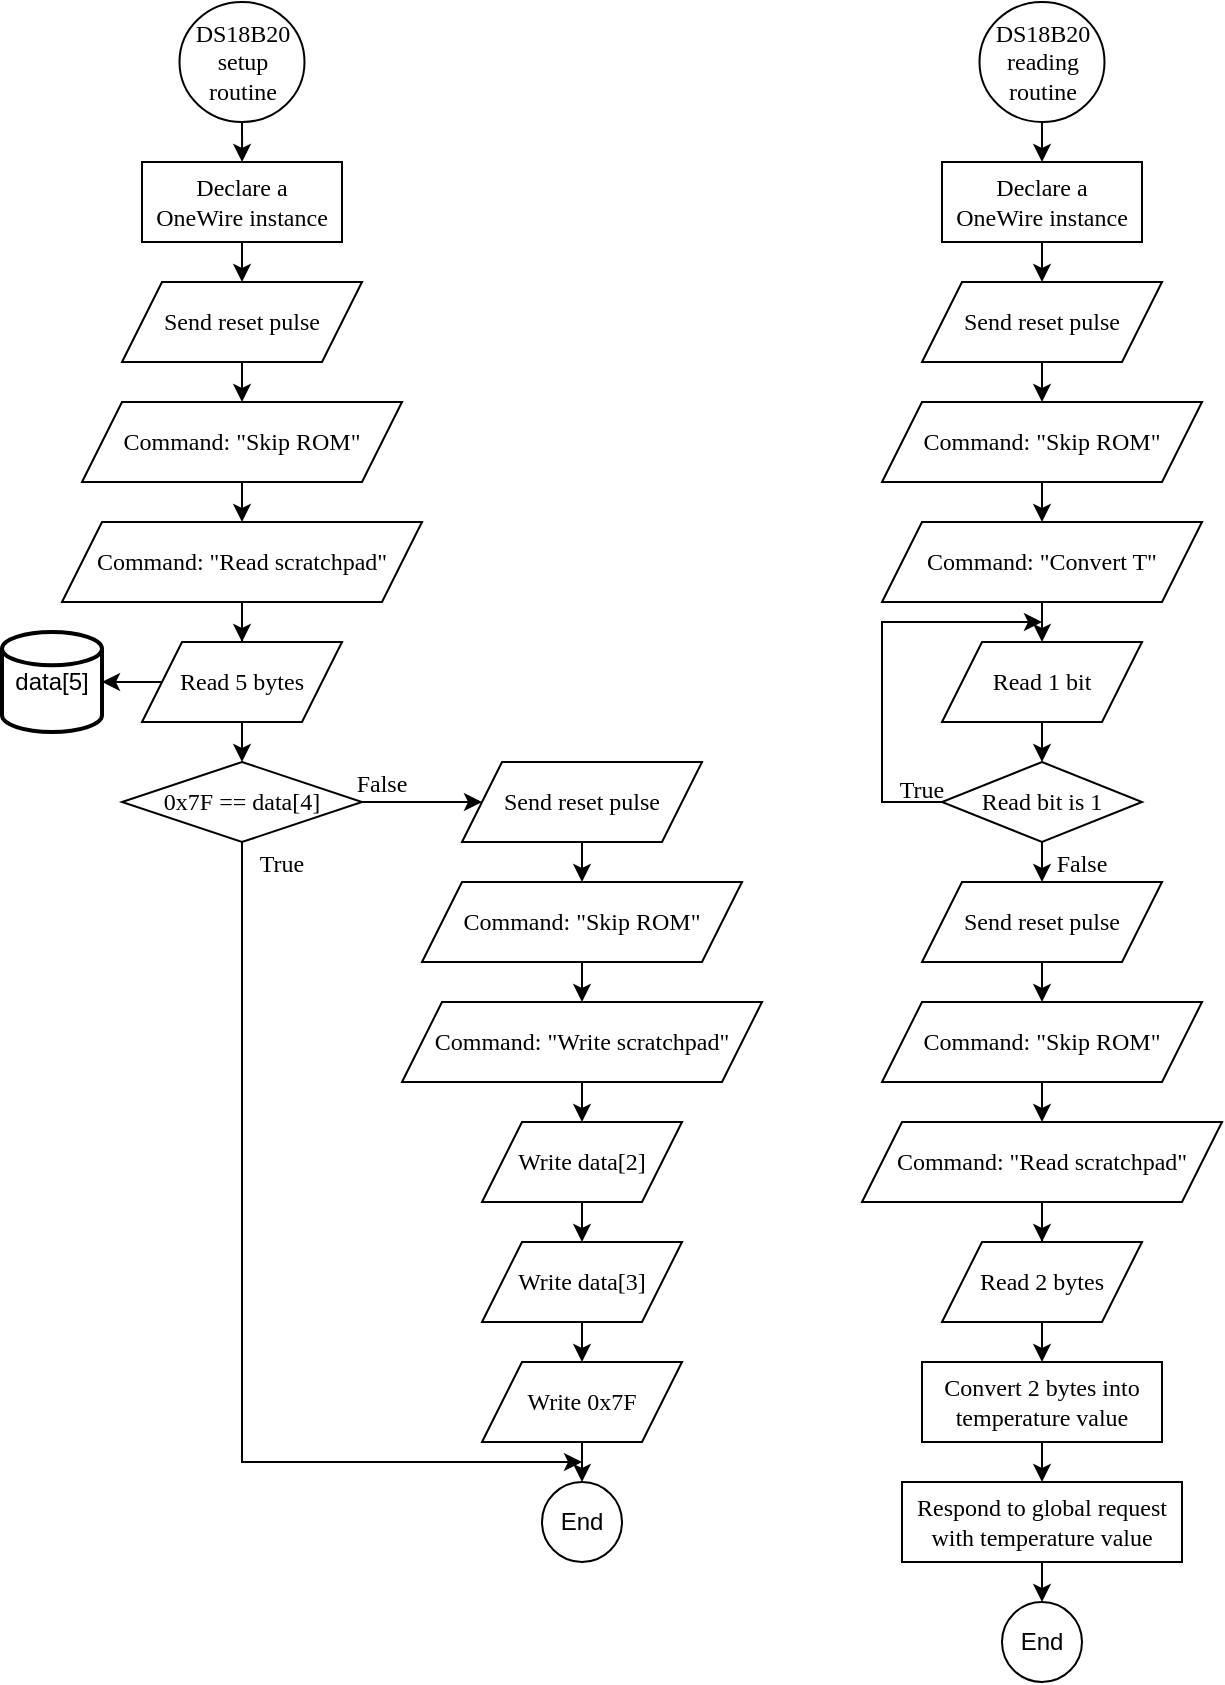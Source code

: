<mxfile version="21.1.7" type="device">
  <diagram name="Page-1" id="kCxGdEP5XuMggfyaXoJa">
    <mxGraphModel dx="1386" dy="793" grid="1" gridSize="10" guides="1" tooltips="1" connect="1" arrows="1" fold="1" page="1" pageScale="1" pageWidth="827" pageHeight="1169" math="0" shadow="0">
      <root>
        <mxCell id="0" />
        <mxCell id="1" parent="0" />
        <mxCell id="yNVsL2KUx84_nn2jvU_j-70" style="edgeStyle=orthogonalEdgeStyle;rounded=0;orthogonalLoop=1;jettySize=auto;html=1;exitX=0.5;exitY=1;exitDx=0;exitDy=0;entryX=0.5;entryY=0;entryDx=0;entryDy=0;" edge="1" parent="1" source="yNVsL2KUx84_nn2jvU_j-1" target="yNVsL2KUx84_nn2jvU_j-69">
          <mxGeometry relative="1" as="geometry" />
        </mxCell>
        <mxCell id="yNVsL2KUx84_nn2jvU_j-1" value="&lt;font face=&quot;Times New Roman&quot;&gt;DS18B20 reading routine&lt;/font&gt;" style="ellipse;whiteSpace=wrap;html=1;" vertex="1" parent="1">
          <mxGeometry x="638.75" y="40" width="62.5" height="60" as="geometry" />
        </mxCell>
        <mxCell id="yNVsL2KUx84_nn2jvU_j-6" style="edgeStyle=orthogonalEdgeStyle;rounded=0;orthogonalLoop=1;jettySize=auto;html=1;exitX=0.5;exitY=1;exitDx=0;exitDy=0;entryX=0.5;entryY=0;entryDx=0;entryDy=0;" edge="1" parent="1" source="yNVsL2KUx84_nn2jvU_j-3" target="yNVsL2KUx84_nn2jvU_j-4">
          <mxGeometry relative="1" as="geometry" />
        </mxCell>
        <mxCell id="yNVsL2KUx84_nn2jvU_j-3" value="&lt;font face=&quot;Times New Roman&quot;&gt;Send reset pulse&lt;/font&gt;" style="shape=parallelogram;perimeter=parallelogramPerimeter;whiteSpace=wrap;html=1;fixedSize=1;" vertex="1" parent="1">
          <mxGeometry x="610" y="180" width="120" height="40" as="geometry" />
        </mxCell>
        <mxCell id="yNVsL2KUx84_nn2jvU_j-9" style="edgeStyle=orthogonalEdgeStyle;rounded=0;orthogonalLoop=1;jettySize=auto;html=1;exitX=0.5;exitY=1;exitDx=0;exitDy=0;entryX=0.5;entryY=0;entryDx=0;entryDy=0;" edge="1" parent="1" source="yNVsL2KUx84_nn2jvU_j-4" target="yNVsL2KUx84_nn2jvU_j-8">
          <mxGeometry relative="1" as="geometry" />
        </mxCell>
        <mxCell id="yNVsL2KUx84_nn2jvU_j-4" value="&lt;font face=&quot;Times New Roman&quot;&gt;Command: &quot;Skip ROM&quot;&lt;/font&gt;" style="shape=parallelogram;perimeter=parallelogramPerimeter;whiteSpace=wrap;html=1;fixedSize=1;" vertex="1" parent="1">
          <mxGeometry x="590" y="240" width="160" height="40" as="geometry" />
        </mxCell>
        <mxCell id="yNVsL2KUx84_nn2jvU_j-11" style="edgeStyle=orthogonalEdgeStyle;rounded=0;orthogonalLoop=1;jettySize=auto;html=1;exitX=0.5;exitY=1;exitDx=0;exitDy=0;entryX=0.5;entryY=0;entryDx=0;entryDy=0;" edge="1" parent="1" source="yNVsL2KUx84_nn2jvU_j-8" target="yNVsL2KUx84_nn2jvU_j-10">
          <mxGeometry relative="1" as="geometry" />
        </mxCell>
        <mxCell id="yNVsL2KUx84_nn2jvU_j-8" value="&lt;font face=&quot;Times New Roman&quot;&gt;Command: &quot;Convert T&quot;&lt;/font&gt;" style="shape=parallelogram;perimeter=parallelogramPerimeter;whiteSpace=wrap;html=1;fixedSize=1;" vertex="1" parent="1">
          <mxGeometry x="590" y="300" width="160" height="40" as="geometry" />
        </mxCell>
        <mxCell id="yNVsL2KUx84_nn2jvU_j-13" style="edgeStyle=orthogonalEdgeStyle;rounded=0;orthogonalLoop=1;jettySize=auto;html=1;exitX=0.5;exitY=1;exitDx=0;exitDy=0;entryX=0.5;entryY=0;entryDx=0;entryDy=0;" edge="1" parent="1" source="yNVsL2KUx84_nn2jvU_j-10" target="yNVsL2KUx84_nn2jvU_j-12">
          <mxGeometry relative="1" as="geometry" />
        </mxCell>
        <mxCell id="yNVsL2KUx84_nn2jvU_j-10" value="&lt;font face=&quot;Times New Roman&quot;&gt;Read 1 bit&lt;/font&gt;" style="shape=parallelogram;perimeter=parallelogramPerimeter;whiteSpace=wrap;html=1;fixedSize=1;" vertex="1" parent="1">
          <mxGeometry x="620" y="360" width="100" height="40" as="geometry" />
        </mxCell>
        <mxCell id="yNVsL2KUx84_nn2jvU_j-14" style="edgeStyle=orthogonalEdgeStyle;rounded=0;orthogonalLoop=1;jettySize=auto;html=1;exitX=0;exitY=0.5;exitDx=0;exitDy=0;" edge="1" parent="1" source="yNVsL2KUx84_nn2jvU_j-12">
          <mxGeometry relative="1" as="geometry">
            <mxPoint x="670" y="350" as="targetPoint" />
            <Array as="points">
              <mxPoint x="590" y="440" />
              <mxPoint x="590" y="350" />
            </Array>
          </mxGeometry>
        </mxCell>
        <mxCell id="yNVsL2KUx84_nn2jvU_j-18" style="edgeStyle=orthogonalEdgeStyle;rounded=0;orthogonalLoop=1;jettySize=auto;html=1;exitX=0.5;exitY=1;exitDx=0;exitDy=0;entryX=0.5;entryY=0;entryDx=0;entryDy=0;" edge="1" parent="1" source="yNVsL2KUx84_nn2jvU_j-12" target="yNVsL2KUx84_nn2jvU_j-17">
          <mxGeometry relative="1" as="geometry" />
        </mxCell>
        <mxCell id="yNVsL2KUx84_nn2jvU_j-12" value="&lt;font face=&quot;Times New Roman&quot;&gt;Read bit is 1&lt;/font&gt;" style="rhombus;whiteSpace=wrap;html=1;" vertex="1" parent="1">
          <mxGeometry x="620" y="420" width="100" height="40" as="geometry" />
        </mxCell>
        <mxCell id="yNVsL2KUx84_nn2jvU_j-15" value="&lt;font face=&quot;Times New Roman&quot;&gt;True&lt;/font&gt;" style="text;html=1;strokeColor=none;fillColor=none;align=center;verticalAlign=top;whiteSpace=wrap;rounded=0;" vertex="1" parent="1">
          <mxGeometry x="580" y="420" width="60" height="30" as="geometry" />
        </mxCell>
        <mxCell id="yNVsL2KUx84_nn2jvU_j-21" style="edgeStyle=orthogonalEdgeStyle;rounded=0;orthogonalLoop=1;jettySize=auto;html=1;exitX=0.5;exitY=1;exitDx=0;exitDy=0;entryX=0.5;entryY=0;entryDx=0;entryDy=0;" edge="1" parent="1" source="yNVsL2KUx84_nn2jvU_j-17" target="yNVsL2KUx84_nn2jvU_j-20">
          <mxGeometry relative="1" as="geometry" />
        </mxCell>
        <mxCell id="yNVsL2KUx84_nn2jvU_j-17" value="&lt;font face=&quot;Times New Roman&quot;&gt;Send reset pulse&lt;/font&gt;" style="shape=parallelogram;perimeter=parallelogramPerimeter;whiteSpace=wrap;html=1;fixedSize=1;" vertex="1" parent="1">
          <mxGeometry x="610" y="480" width="120" height="40" as="geometry" />
        </mxCell>
        <mxCell id="yNVsL2KUx84_nn2jvU_j-19" value="&lt;font face=&quot;Times New Roman&quot;&gt;False&lt;/font&gt;" style="text;html=1;strokeColor=none;fillColor=none;align=center;verticalAlign=bottom;whiteSpace=wrap;rounded=0;" vertex="1" parent="1">
          <mxGeometry x="660" y="450" width="60" height="30" as="geometry" />
        </mxCell>
        <mxCell id="yNVsL2KUx84_nn2jvU_j-23" style="edgeStyle=orthogonalEdgeStyle;rounded=0;orthogonalLoop=1;jettySize=auto;html=1;exitX=0.5;exitY=1;exitDx=0;exitDy=0;entryX=0.5;entryY=0;entryDx=0;entryDy=0;" edge="1" parent="1" source="yNVsL2KUx84_nn2jvU_j-20" target="yNVsL2KUx84_nn2jvU_j-22">
          <mxGeometry relative="1" as="geometry" />
        </mxCell>
        <mxCell id="yNVsL2KUx84_nn2jvU_j-20" value="&lt;font face=&quot;Times New Roman&quot;&gt;Command: &quot;Skip ROM&quot;&lt;/font&gt;" style="shape=parallelogram;perimeter=parallelogramPerimeter;whiteSpace=wrap;html=1;fixedSize=1;" vertex="1" parent="1">
          <mxGeometry x="590" y="540" width="160" height="40" as="geometry" />
        </mxCell>
        <mxCell id="yNVsL2KUx84_nn2jvU_j-27" value="" style="edgeStyle=orthogonalEdgeStyle;rounded=0;orthogonalLoop=1;jettySize=auto;html=1;" edge="1" parent="1" source="yNVsL2KUx84_nn2jvU_j-22" target="yNVsL2KUx84_nn2jvU_j-26">
          <mxGeometry relative="1" as="geometry" />
        </mxCell>
        <mxCell id="yNVsL2KUx84_nn2jvU_j-22" value="&lt;font face=&quot;Times New Roman&quot;&gt;Command: &quot;Read scratchpad&quot;&lt;/font&gt;" style="shape=parallelogram;perimeter=parallelogramPerimeter;whiteSpace=wrap;html=1;fixedSize=1;" vertex="1" parent="1">
          <mxGeometry x="580" y="600" width="180" height="40" as="geometry" />
        </mxCell>
        <mxCell id="yNVsL2KUx84_nn2jvU_j-29" style="edgeStyle=orthogonalEdgeStyle;rounded=0;orthogonalLoop=1;jettySize=auto;html=1;exitX=0.5;exitY=1;exitDx=0;exitDy=0;entryX=0.5;entryY=0;entryDx=0;entryDy=0;" edge="1" parent="1" source="yNVsL2KUx84_nn2jvU_j-26" target="yNVsL2KUx84_nn2jvU_j-28">
          <mxGeometry relative="1" as="geometry" />
        </mxCell>
        <mxCell id="yNVsL2KUx84_nn2jvU_j-26" value="&lt;font face=&quot;Times New Roman&quot;&gt;Read 2 bytes&lt;/font&gt;" style="shape=parallelogram;perimeter=parallelogramPerimeter;whiteSpace=wrap;html=1;fixedSize=1;" vertex="1" parent="1">
          <mxGeometry x="620" y="660" width="100" height="40" as="geometry" />
        </mxCell>
        <mxCell id="yNVsL2KUx84_nn2jvU_j-32" style="edgeStyle=orthogonalEdgeStyle;rounded=0;orthogonalLoop=1;jettySize=auto;html=1;exitX=0.5;exitY=1;exitDx=0;exitDy=0;entryX=0.5;entryY=0;entryDx=0;entryDy=0;" edge="1" parent="1" source="yNVsL2KUx84_nn2jvU_j-28" target="yNVsL2KUx84_nn2jvU_j-31">
          <mxGeometry relative="1" as="geometry" />
        </mxCell>
        <mxCell id="yNVsL2KUx84_nn2jvU_j-28" value="&lt;font face=&quot;Times New Roman&quot;&gt;Convert 2 bytes into temperature value&lt;/font&gt;" style="rounded=0;whiteSpace=wrap;html=1;" vertex="1" parent="1">
          <mxGeometry x="610" y="720" width="120" height="40" as="geometry" />
        </mxCell>
        <mxCell id="yNVsL2KUx84_nn2jvU_j-35" style="edgeStyle=orthogonalEdgeStyle;rounded=0;orthogonalLoop=1;jettySize=auto;html=1;exitX=0.5;exitY=1;exitDx=0;exitDy=0;entryX=0.5;entryY=0;entryDx=0;entryDy=0;" edge="1" parent="1" source="yNVsL2KUx84_nn2jvU_j-31" target="yNVsL2KUx84_nn2jvU_j-34">
          <mxGeometry relative="1" as="geometry" />
        </mxCell>
        <mxCell id="yNVsL2KUx84_nn2jvU_j-31" value="&lt;font face=&quot;Times New Roman&quot;&gt;Respond to global request with temperature value&lt;/font&gt;" style="rounded=0;whiteSpace=wrap;html=1;" vertex="1" parent="1">
          <mxGeometry x="600" y="780" width="140" height="40" as="geometry" />
        </mxCell>
        <mxCell id="yNVsL2KUx84_nn2jvU_j-34" value="End" style="ellipse;whiteSpace=wrap;html=1;aspect=fixed;" vertex="1" parent="1">
          <mxGeometry x="650" y="840" width="40" height="40" as="geometry" />
        </mxCell>
        <mxCell id="yNVsL2KUx84_nn2jvU_j-38" style="edgeStyle=orthogonalEdgeStyle;rounded=0;orthogonalLoop=1;jettySize=auto;html=1;exitX=0.5;exitY=1;exitDx=0;exitDy=0;entryX=0.5;entryY=0;entryDx=0;entryDy=0;" edge="1" parent="1" source="yNVsL2KUx84_nn2jvU_j-39" target="yNVsL2KUx84_nn2jvU_j-41">
          <mxGeometry relative="1" as="geometry" />
        </mxCell>
        <mxCell id="yNVsL2KUx84_nn2jvU_j-39" value="&lt;font face=&quot;Times New Roman&quot;&gt;Send reset pulse&lt;/font&gt;" style="shape=parallelogram;perimeter=parallelogramPerimeter;whiteSpace=wrap;html=1;fixedSize=1;" vertex="1" parent="1">
          <mxGeometry x="210" y="180" width="120" height="40" as="geometry" />
        </mxCell>
        <mxCell id="yNVsL2KUx84_nn2jvU_j-40" style="edgeStyle=orthogonalEdgeStyle;rounded=0;orthogonalLoop=1;jettySize=auto;html=1;exitX=0.5;exitY=1;exitDx=0;exitDy=0;entryX=0.5;entryY=0;entryDx=0;entryDy=0;" edge="1" parent="1" source="yNVsL2KUx84_nn2jvU_j-41">
          <mxGeometry relative="1" as="geometry">
            <mxPoint x="270" y="300.0" as="targetPoint" />
          </mxGeometry>
        </mxCell>
        <mxCell id="yNVsL2KUx84_nn2jvU_j-41" value="&lt;font face=&quot;Times New Roman&quot;&gt;Command: &quot;Skip ROM&quot;&lt;/font&gt;" style="shape=parallelogram;perimeter=parallelogramPerimeter;whiteSpace=wrap;html=1;fixedSize=1;" vertex="1" parent="1">
          <mxGeometry x="190" y="240" width="160" height="40" as="geometry" />
        </mxCell>
        <mxCell id="yNVsL2KUx84_nn2jvU_j-66" value="" style="edgeStyle=orthogonalEdgeStyle;rounded=0;orthogonalLoop=1;jettySize=auto;html=1;" edge="1" parent="1" source="yNVsL2KUx84_nn2jvU_j-64" target="yNVsL2KUx84_nn2jvU_j-65">
          <mxGeometry relative="1" as="geometry" />
        </mxCell>
        <mxCell id="yNVsL2KUx84_nn2jvU_j-64" value="&lt;font face=&quot;Times New Roman&quot;&gt;DS18B20 setup routine&lt;/font&gt;" style="ellipse;whiteSpace=wrap;html=1;" vertex="1" parent="1">
          <mxGeometry x="238.75" y="40" width="62.5" height="60" as="geometry" />
        </mxCell>
        <mxCell id="yNVsL2KUx84_nn2jvU_j-68" style="edgeStyle=orthogonalEdgeStyle;rounded=0;orthogonalLoop=1;jettySize=auto;html=1;exitX=0.5;exitY=1;exitDx=0;exitDy=0;entryX=0.5;entryY=0;entryDx=0;entryDy=0;" edge="1" parent="1" source="yNVsL2KUx84_nn2jvU_j-65" target="yNVsL2KUx84_nn2jvU_j-39">
          <mxGeometry relative="1" as="geometry" />
        </mxCell>
        <mxCell id="yNVsL2KUx84_nn2jvU_j-65" value="&lt;font face=&quot;Times New Roman&quot;&gt;Declare a &lt;br&gt;OneWire instance&lt;/font&gt;" style="rounded=0;whiteSpace=wrap;html=1;" vertex="1" parent="1">
          <mxGeometry x="220" y="120" width="100" height="40" as="geometry" />
        </mxCell>
        <mxCell id="yNVsL2KUx84_nn2jvU_j-71" style="edgeStyle=orthogonalEdgeStyle;rounded=0;orthogonalLoop=1;jettySize=auto;html=1;exitX=0.5;exitY=1;exitDx=0;exitDy=0;entryX=0.5;entryY=0;entryDx=0;entryDy=0;" edge="1" parent="1" source="yNVsL2KUx84_nn2jvU_j-69" target="yNVsL2KUx84_nn2jvU_j-3">
          <mxGeometry relative="1" as="geometry" />
        </mxCell>
        <mxCell id="yNVsL2KUx84_nn2jvU_j-69" value="&lt;font face=&quot;Times New Roman&quot;&gt;Declare a &lt;br&gt;OneWire instance&lt;/font&gt;" style="rounded=0;whiteSpace=wrap;html=1;" vertex="1" parent="1">
          <mxGeometry x="620" y="120" width="100" height="40" as="geometry" />
        </mxCell>
        <mxCell id="yNVsL2KUx84_nn2jvU_j-75" value="" style="edgeStyle=orthogonalEdgeStyle;rounded=0;orthogonalLoop=1;jettySize=auto;html=1;" edge="1" parent="1" source="yNVsL2KUx84_nn2jvU_j-72" target="yNVsL2KUx84_nn2jvU_j-73">
          <mxGeometry relative="1" as="geometry" />
        </mxCell>
        <mxCell id="yNVsL2KUx84_nn2jvU_j-72" value="&lt;font face=&quot;Times New Roman&quot;&gt;Command: &quot;Read scratchpad&quot;&lt;/font&gt;" style="shape=parallelogram;perimeter=parallelogramPerimeter;whiteSpace=wrap;html=1;fixedSize=1;" vertex="1" parent="1">
          <mxGeometry x="180" y="300" width="180" height="40" as="geometry" />
        </mxCell>
        <mxCell id="yNVsL2KUx84_nn2jvU_j-77" style="edgeStyle=orthogonalEdgeStyle;rounded=0;orthogonalLoop=1;jettySize=auto;html=1;exitX=0.5;exitY=1;exitDx=0;exitDy=0;entryX=0.5;entryY=0;entryDx=0;entryDy=0;" edge="1" parent="1" source="yNVsL2KUx84_nn2jvU_j-73">
          <mxGeometry relative="1" as="geometry">
            <mxPoint x="270" y="420" as="targetPoint" />
          </mxGeometry>
        </mxCell>
        <mxCell id="yNVsL2KUx84_nn2jvU_j-109" style="edgeStyle=orthogonalEdgeStyle;rounded=0;orthogonalLoop=1;jettySize=auto;html=1;exitX=0;exitY=0.5;exitDx=0;exitDy=0;entryX=1;entryY=0.5;entryDx=0;entryDy=0;entryPerimeter=0;" edge="1" parent="1" source="yNVsL2KUx84_nn2jvU_j-73" target="yNVsL2KUx84_nn2jvU_j-84">
          <mxGeometry relative="1" as="geometry" />
        </mxCell>
        <mxCell id="yNVsL2KUx84_nn2jvU_j-73" value="&lt;font face=&quot;Times New Roman&quot;&gt;Read 5 bytes&lt;/font&gt;" style="shape=parallelogram;perimeter=parallelogramPerimeter;whiteSpace=wrap;html=1;fixedSize=1;" vertex="1" parent="1">
          <mxGeometry x="220" y="360" width="100" height="40" as="geometry" />
        </mxCell>
        <mxCell id="yNVsL2KUx84_nn2jvU_j-84" value="data[5]" style="strokeWidth=2;html=1;shape=mxgraph.flowchart.database;whiteSpace=wrap;" vertex="1" parent="1">
          <mxGeometry x="150" y="355" width="50" height="50" as="geometry" />
        </mxCell>
        <mxCell id="yNVsL2KUx84_nn2jvU_j-111" style="edgeStyle=orthogonalEdgeStyle;rounded=0;orthogonalLoop=1;jettySize=auto;html=1;exitX=1;exitY=0.5;exitDx=0;exitDy=0;" edge="1" parent="1" source="yNVsL2KUx84_nn2jvU_j-86" target="yNVsL2KUx84_nn2jvU_j-88">
          <mxGeometry relative="1" as="geometry" />
        </mxCell>
        <mxCell id="yNVsL2KUx84_nn2jvU_j-115" style="edgeStyle=orthogonalEdgeStyle;rounded=0;orthogonalLoop=1;jettySize=auto;html=1;exitX=0.5;exitY=1;exitDx=0;exitDy=0;" edge="1" parent="1" source="yNVsL2KUx84_nn2jvU_j-86">
          <mxGeometry relative="1" as="geometry">
            <mxPoint x="440" y="770" as="targetPoint" />
            <Array as="points">
              <mxPoint x="270" y="770" />
              <mxPoint x="330" y="770" />
            </Array>
          </mxGeometry>
        </mxCell>
        <mxCell id="yNVsL2KUx84_nn2jvU_j-86" value="&lt;font face=&quot;Times New Roman&quot;&gt;0x7F == data[4]&lt;/font&gt;" style="rhombus;whiteSpace=wrap;html=1;" vertex="1" parent="1">
          <mxGeometry x="210" y="420" width="120" height="40" as="geometry" />
        </mxCell>
        <mxCell id="yNVsL2KUx84_nn2jvU_j-91" style="edgeStyle=orthogonalEdgeStyle;rounded=0;orthogonalLoop=1;jettySize=auto;html=1;exitX=0.5;exitY=1;exitDx=0;exitDy=0;entryX=0.5;entryY=0;entryDx=0;entryDy=0;" edge="1" parent="1" source="yNVsL2KUx84_nn2jvU_j-88" target="yNVsL2KUx84_nn2jvU_j-90">
          <mxGeometry relative="1" as="geometry" />
        </mxCell>
        <mxCell id="yNVsL2KUx84_nn2jvU_j-88" value="&lt;font face=&quot;Times New Roman&quot;&gt;Send reset pulse&lt;/font&gt;" style="shape=parallelogram;perimeter=parallelogramPerimeter;whiteSpace=wrap;html=1;fixedSize=1;" vertex="1" parent="1">
          <mxGeometry x="380" y="420" width="120" height="40" as="geometry" />
        </mxCell>
        <mxCell id="yNVsL2KUx84_nn2jvU_j-89" value="&lt;font face=&quot;Times New Roman&quot;&gt;False&lt;/font&gt;" style="text;html=1;strokeColor=none;fillColor=none;align=center;verticalAlign=bottom;whiteSpace=wrap;rounded=0;" vertex="1" parent="1">
          <mxGeometry x="310" y="410" width="60" height="30" as="geometry" />
        </mxCell>
        <mxCell id="yNVsL2KUx84_nn2jvU_j-119" style="edgeStyle=orthogonalEdgeStyle;rounded=0;orthogonalLoop=1;jettySize=auto;html=1;exitX=0.5;exitY=1;exitDx=0;exitDy=0;entryX=0.5;entryY=0;entryDx=0;entryDy=0;" edge="1" parent="1" source="yNVsL2KUx84_nn2jvU_j-90" target="yNVsL2KUx84_nn2jvU_j-118">
          <mxGeometry relative="1" as="geometry" />
        </mxCell>
        <mxCell id="yNVsL2KUx84_nn2jvU_j-90" value="&lt;font face=&quot;Times New Roman&quot;&gt;Command: &quot;Skip ROM&quot;&lt;/font&gt;" style="shape=parallelogram;perimeter=parallelogramPerimeter;whiteSpace=wrap;html=1;fixedSize=1;" vertex="1" parent="1">
          <mxGeometry x="360" y="480" width="160" height="40" as="geometry" />
        </mxCell>
        <mxCell id="yNVsL2KUx84_nn2jvU_j-95" style="edgeStyle=orthogonalEdgeStyle;rounded=0;orthogonalLoop=1;jettySize=auto;html=1;exitX=0.5;exitY=1;exitDx=0;exitDy=0;entryX=0.5;entryY=0;entryDx=0;entryDy=0;" edge="1" parent="1" source="yNVsL2KUx84_nn2jvU_j-92" target="yNVsL2KUx84_nn2jvU_j-94">
          <mxGeometry relative="1" as="geometry" />
        </mxCell>
        <mxCell id="yNVsL2KUx84_nn2jvU_j-92" value="&lt;font face=&quot;Times New Roman&quot;&gt;Write data[2]&lt;/font&gt;" style="shape=parallelogram;perimeter=parallelogramPerimeter;whiteSpace=wrap;html=1;fixedSize=1;" vertex="1" parent="1">
          <mxGeometry x="390" y="600" width="100" height="40" as="geometry" />
        </mxCell>
        <mxCell id="yNVsL2KUx84_nn2jvU_j-97" style="edgeStyle=orthogonalEdgeStyle;rounded=0;orthogonalLoop=1;jettySize=auto;html=1;exitX=0.5;exitY=1;exitDx=0;exitDy=0;entryX=0.5;entryY=0;entryDx=0;entryDy=0;" edge="1" parent="1" source="yNVsL2KUx84_nn2jvU_j-94" target="yNVsL2KUx84_nn2jvU_j-96">
          <mxGeometry relative="1" as="geometry" />
        </mxCell>
        <mxCell id="yNVsL2KUx84_nn2jvU_j-94" value="&lt;font face=&quot;Times New Roman&quot;&gt;Write data[3]&lt;/font&gt;" style="shape=parallelogram;perimeter=parallelogramPerimeter;whiteSpace=wrap;html=1;fixedSize=1;" vertex="1" parent="1">
          <mxGeometry x="390" y="660" width="100" height="40" as="geometry" />
        </mxCell>
        <mxCell id="yNVsL2KUx84_nn2jvU_j-117" style="edgeStyle=orthogonalEdgeStyle;rounded=0;orthogonalLoop=1;jettySize=auto;html=1;exitX=0.5;exitY=1;exitDx=0;exitDy=0;entryX=0.5;entryY=0;entryDx=0;entryDy=0;" edge="1" parent="1" source="yNVsL2KUx84_nn2jvU_j-96" target="yNVsL2KUx84_nn2jvU_j-104">
          <mxGeometry relative="1" as="geometry" />
        </mxCell>
        <mxCell id="yNVsL2KUx84_nn2jvU_j-96" value="&lt;font face=&quot;Times New Roman&quot;&gt;Write 0x7F&lt;/font&gt;" style="shape=parallelogram;perimeter=parallelogramPerimeter;whiteSpace=wrap;html=1;fixedSize=1;" vertex="1" parent="1">
          <mxGeometry x="390" y="720" width="100" height="40" as="geometry" />
        </mxCell>
        <mxCell id="yNVsL2KUx84_nn2jvU_j-104" value="End" style="ellipse;whiteSpace=wrap;html=1;aspect=fixed;" vertex="1" parent="1">
          <mxGeometry x="420" y="780" width="40" height="40" as="geometry" />
        </mxCell>
        <mxCell id="yNVsL2KUx84_nn2jvU_j-114" value="&lt;font face=&quot;Times New Roman&quot;&gt;True&lt;/font&gt;" style="text;html=1;strokeColor=none;fillColor=none;align=center;verticalAlign=bottom;whiteSpace=wrap;rounded=0;" vertex="1" parent="1">
          <mxGeometry x="260" y="450" width="60" height="30" as="geometry" />
        </mxCell>
        <mxCell id="yNVsL2KUx84_nn2jvU_j-120" style="edgeStyle=orthogonalEdgeStyle;rounded=0;orthogonalLoop=1;jettySize=auto;html=1;exitX=0.5;exitY=1;exitDx=0;exitDy=0;entryX=0.5;entryY=0;entryDx=0;entryDy=0;" edge="1" parent="1" source="yNVsL2KUx84_nn2jvU_j-118" target="yNVsL2KUx84_nn2jvU_j-92">
          <mxGeometry relative="1" as="geometry" />
        </mxCell>
        <mxCell id="yNVsL2KUx84_nn2jvU_j-118" value="&lt;font face=&quot;Times New Roman&quot;&gt;Command: &quot;Write scratchpad&quot;&lt;/font&gt;" style="shape=parallelogram;perimeter=parallelogramPerimeter;whiteSpace=wrap;html=1;fixedSize=1;" vertex="1" parent="1">
          <mxGeometry x="350" y="540" width="180" height="40" as="geometry" />
        </mxCell>
      </root>
    </mxGraphModel>
  </diagram>
</mxfile>
